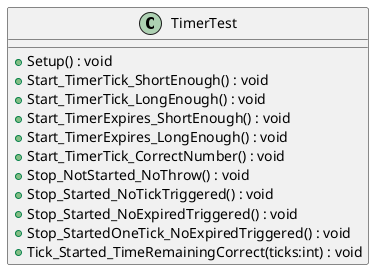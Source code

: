 @startuml
class TimerTest {
    + Setup() : void
    + Start_TimerTick_ShortEnough() : void
    + Start_TimerTick_LongEnough() : void
    + Start_TimerExpires_ShortEnough() : void
    + Start_TimerExpires_LongEnough() : void
    + Start_TimerTick_CorrectNumber() : void
    + Stop_NotStarted_NoThrow() : void
    + Stop_Started_NoTickTriggered() : void
    + Stop_Started_NoExpiredTriggered() : void
    + Stop_StartedOneTick_NoExpiredTriggered() : void
    + Tick_Started_TimeRemainingCorrect(ticks:int) : void
}
@enduml
